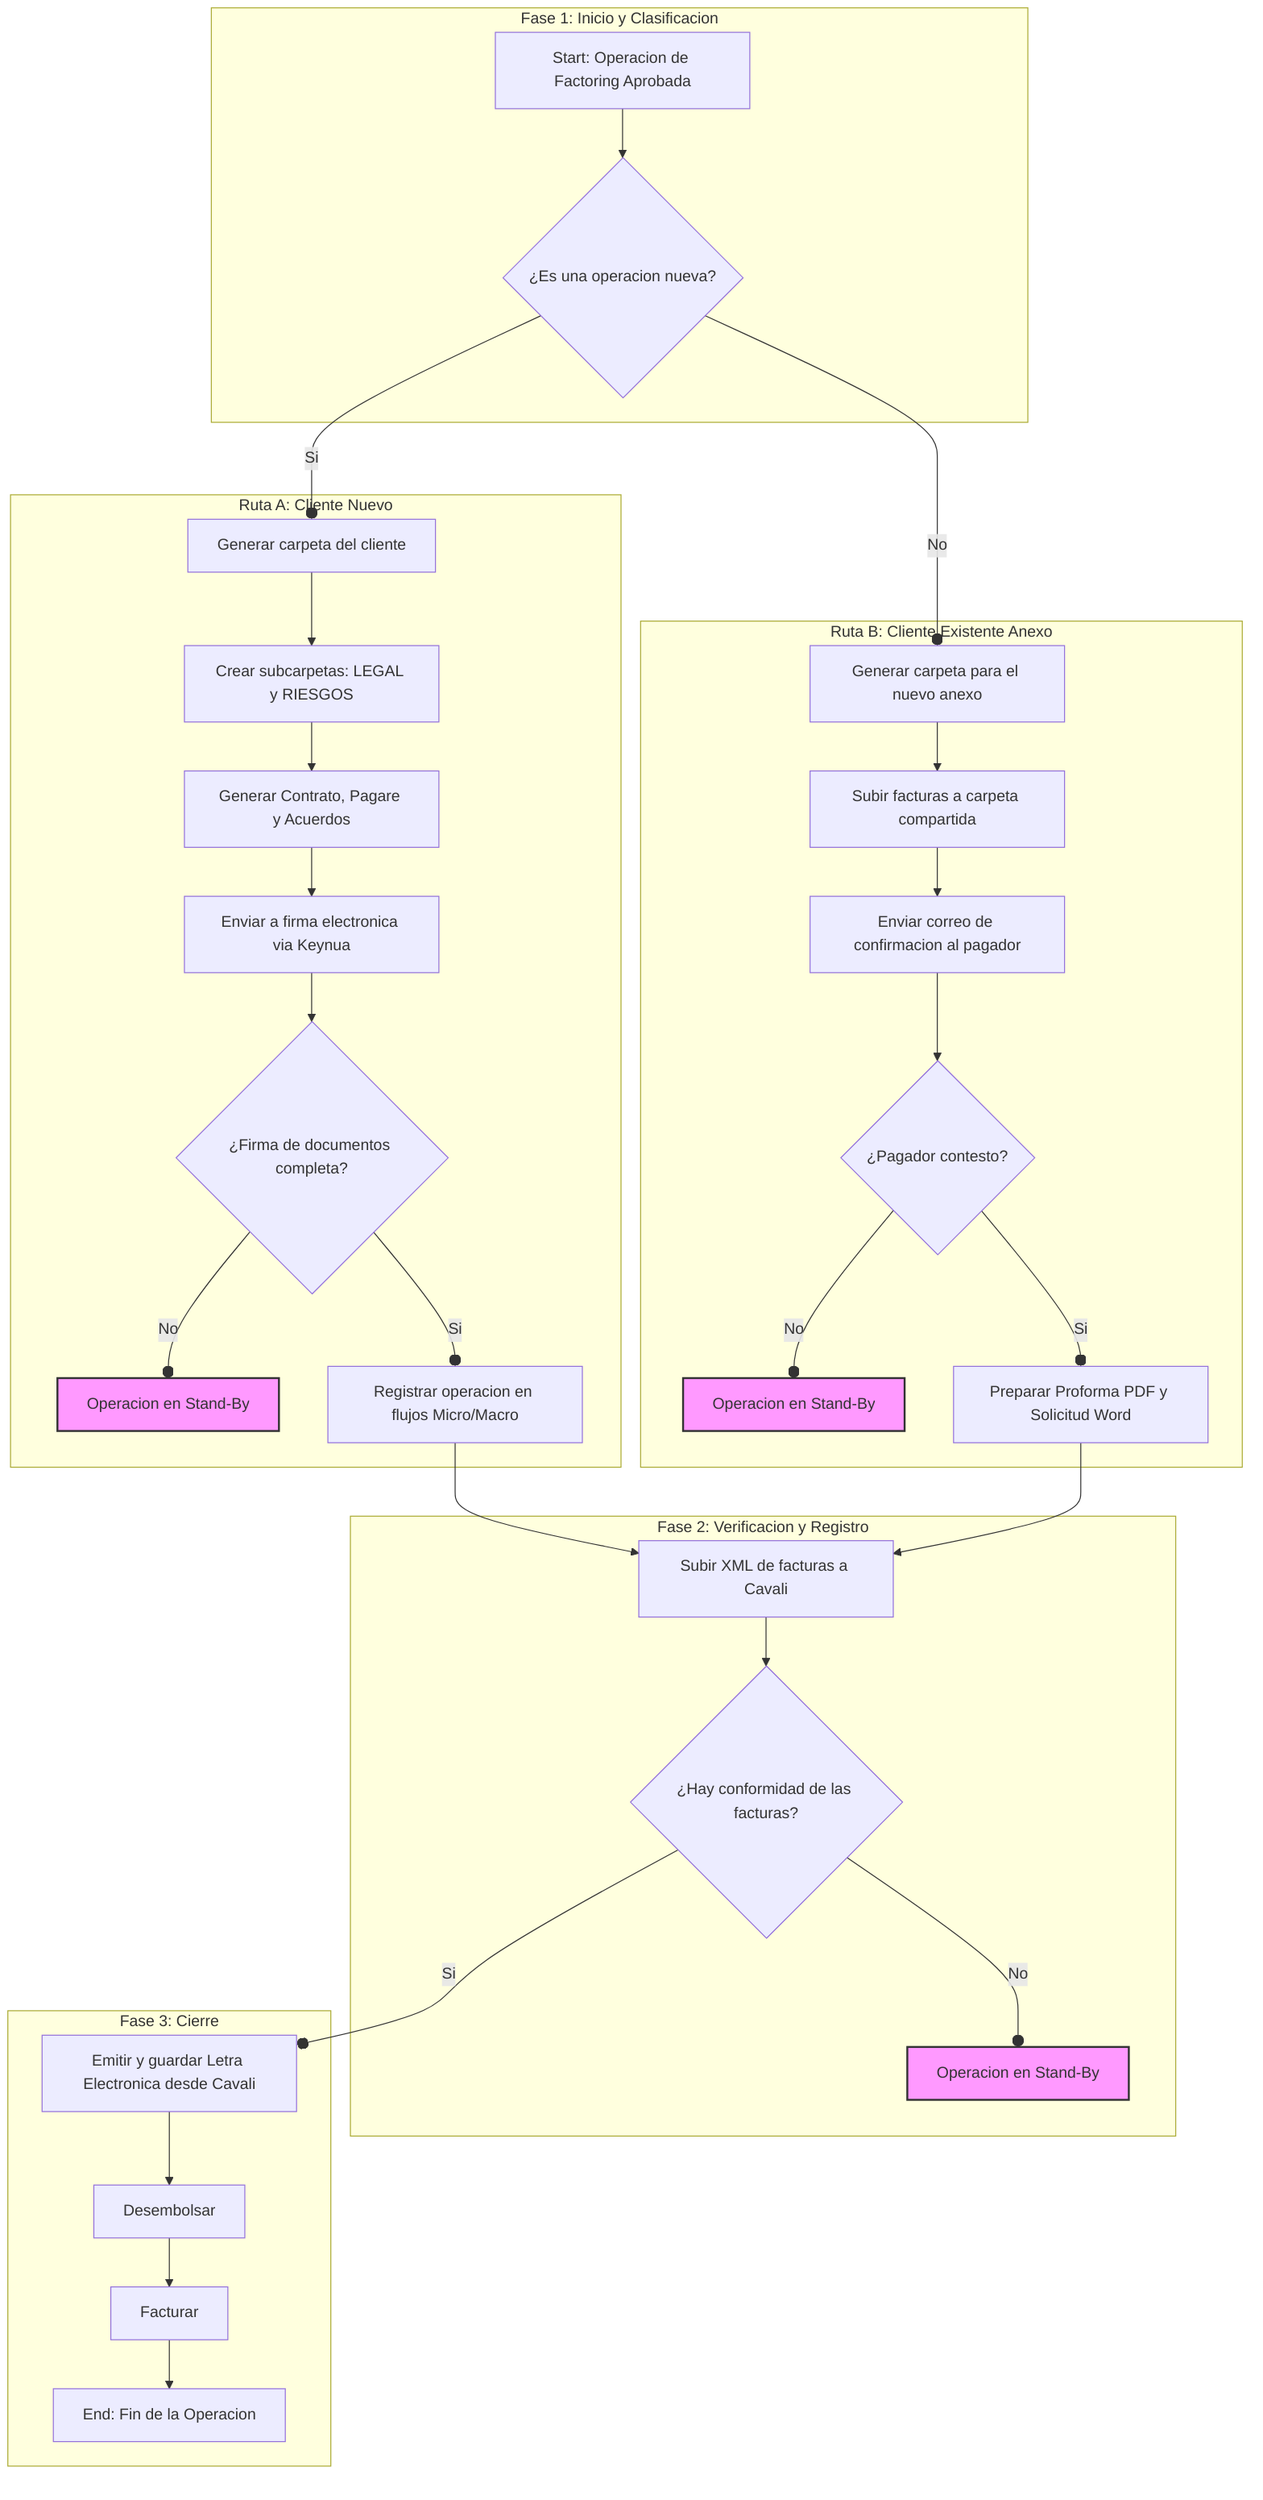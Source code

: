 flowchart TD
    subgraph "Fase 1: Inicio y Clasificacion"
        A[Start: Operacion de Factoring Aprobada] --> B{¿Es una operacion nueva?}
    end

    subgraph "Ruta A: Cliente Nuevo"
        B --o|Si| C[Generar carpeta del cliente]
        C --> D[Crear subcarpetas: LEGAL y RIESGOS]
        D --> E[Generar Contrato, Pagare y Acuerdos]
        E --> F[Enviar a firma electronica via Keynua]
        F --> G{¿Firma de documentos completa?}
        G --o|No| H_STANDBY[Operacion en Stand-By]
        G --o|Si| I[Registrar operacion en flujos Micro/Macro]
    end

    subgraph "Ruta B: Cliente Existente Anexo"
        B --o|No| J[Generar carpeta para el nuevo anexo]
        J --> K[Subir facturas a carpeta compartida]
        K --> L[Enviar correo de confirmacion al pagador]
        L --> M{¿Pagador contesto?}
        M --o|No| N_STANDBY[Operacion en Stand-By]
        M --o|Si| O[Preparar Proforma PDF y Solicitud Word]
    end

    subgraph "Fase 2: Verificacion y Registro"
        I --> P[Subir XML de facturas a Cavali]
        O --> P
        P --> Q{¿Hay conformidad de las facturas?}
        Q --o|No| R_STANDBY[Operacion en Stand-By]
    end

    subgraph "Fase 3: Cierre"
        Q --o|Si| S[Emitir y guardar Letra Electronica desde Cavali]
        S --> T[Desembolsar]
        T --> U[Facturar]
        U --> V[End: Fin de la Operacion]
    end

    style H_STANDBY fill:#f9f,stroke:#333,stroke-width:2px
    style N_STANDBY fill:#f9f,stroke:#333,stroke-width:2px
    style R_STANDBY fill:#f9f,stroke:#333,stroke-width:2px